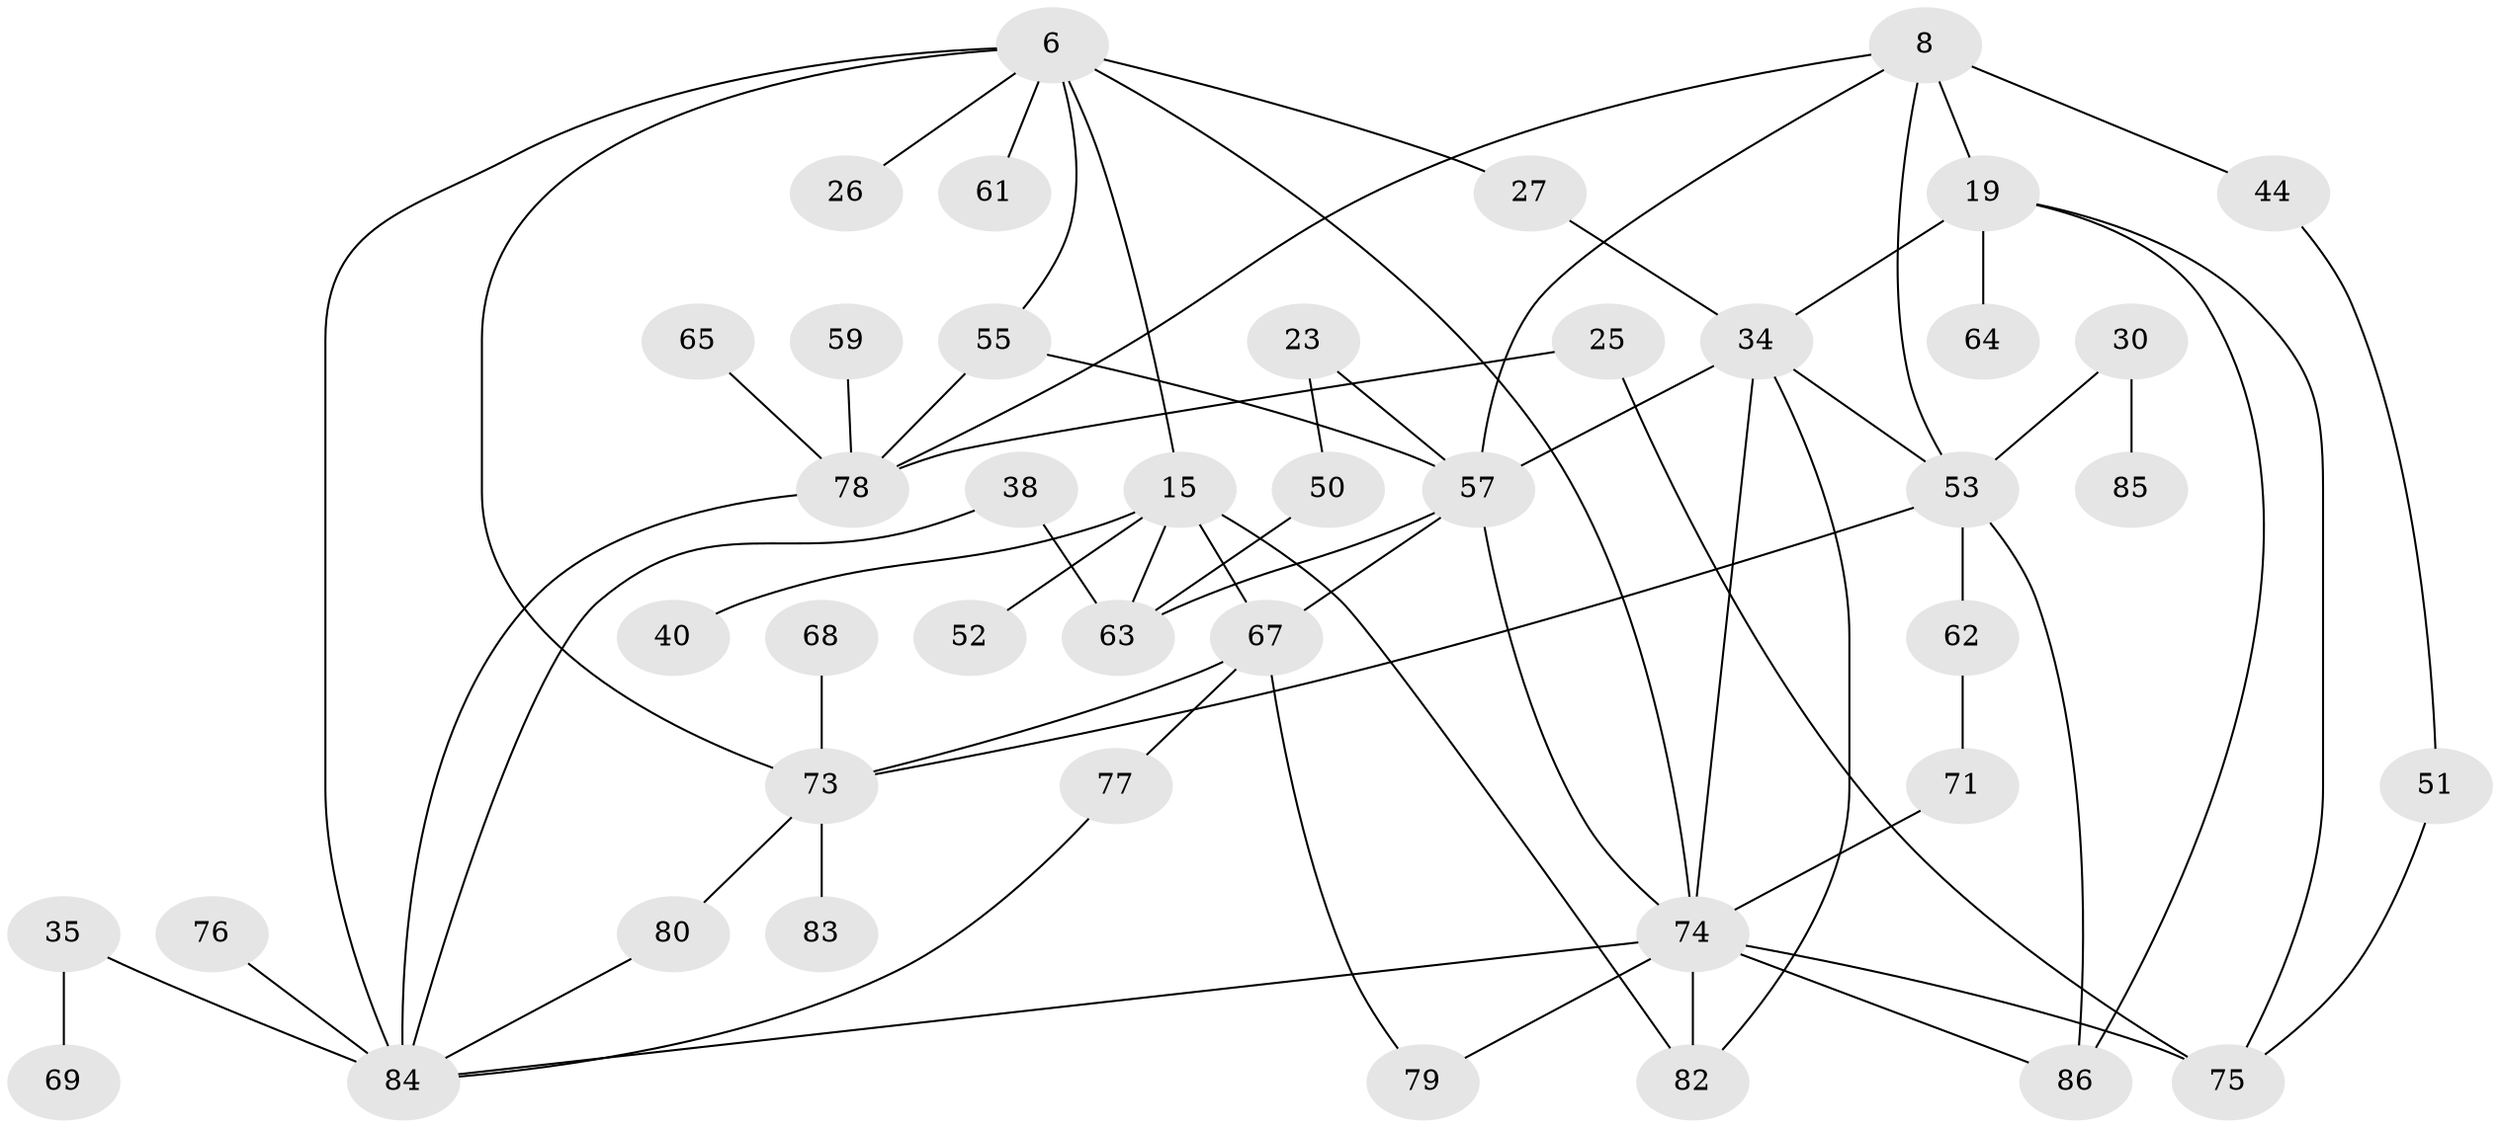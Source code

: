 // original degree distribution, {6: 0.03488372093023256, 8: 0.011627906976744186, 4: 0.1511627906976744, 7: 0.06976744186046512, 2: 0.3372093023255814, 3: 0.22093023255813954, 1: 0.16279069767441862, 5: 0.011627906976744186}
// Generated by graph-tools (version 1.1) at 2025/40/03/09/25 04:40:55]
// undirected, 43 vertices, 67 edges
graph export_dot {
graph [start="1"]
  node [color=gray90,style=filled];
  6 [super="+5"];
  8;
  15 [super="+14"];
  19 [super="+3"];
  23;
  25;
  26;
  27;
  30;
  34 [super="+2"];
  35;
  38;
  40;
  44;
  50;
  51;
  52;
  53 [super="+11"];
  55 [super="+36"];
  57 [super="+46+39+10"];
  59;
  61;
  62;
  63;
  64;
  65;
  67 [super="+60"];
  68;
  69;
  71;
  73 [super="+54+32"];
  74 [super="+12+13+66+43"];
  75 [super="+4+42"];
  76;
  77;
  78 [super="+20+37+70"];
  79;
  80 [super="+47"];
  82 [super="+81"];
  83;
  84 [super="+18+49+17"];
  85;
  86 [super="+31+72"];
  6 -- 26 [weight=2];
  6 -- 15 [weight=2];
  6 -- 55;
  6 -- 27;
  6 -- 61;
  6 -- 73;
  6 -- 74 [weight=2];
  6 -- 84 [weight=2];
  8 -- 19 [weight=2];
  8 -- 44;
  8 -- 53;
  8 -- 78;
  8 -- 57;
  15 -- 63;
  15 -- 67 [weight=2];
  15 -- 52;
  15 -- 40;
  15 -- 82;
  19 -- 64;
  19 -- 34;
  19 -- 75;
  19 -- 86;
  23 -- 50;
  23 -- 57;
  25 -- 78;
  25 -- 75;
  27 -- 34;
  30 -- 85;
  30 -- 53;
  34 -- 53 [weight=2];
  34 -- 82 [weight=2];
  34 -- 74;
  34 -- 57 [weight=2];
  35 -- 69;
  35 -- 84;
  38 -- 63;
  38 -- 84;
  44 -- 51;
  50 -- 63;
  51 -- 75;
  53 -- 62;
  53 -- 86;
  53 -- 73;
  55 -- 78 [weight=2];
  55 -- 57 [weight=2];
  57 -- 67;
  57 -- 63;
  57 -- 74 [weight=2];
  59 -- 78;
  62 -- 71;
  65 -- 78;
  67 -- 79;
  67 -- 73;
  67 -- 77;
  68 -- 73;
  71 -- 74;
  73 -- 83;
  73 -- 80;
  74 -- 79;
  74 -- 75 [weight=3];
  74 -- 82 [weight=2];
  74 -- 86;
  74 -- 84;
  76 -- 84;
  77 -- 84;
  78 -- 84 [weight=2];
  80 -- 84 [weight=2];
}
